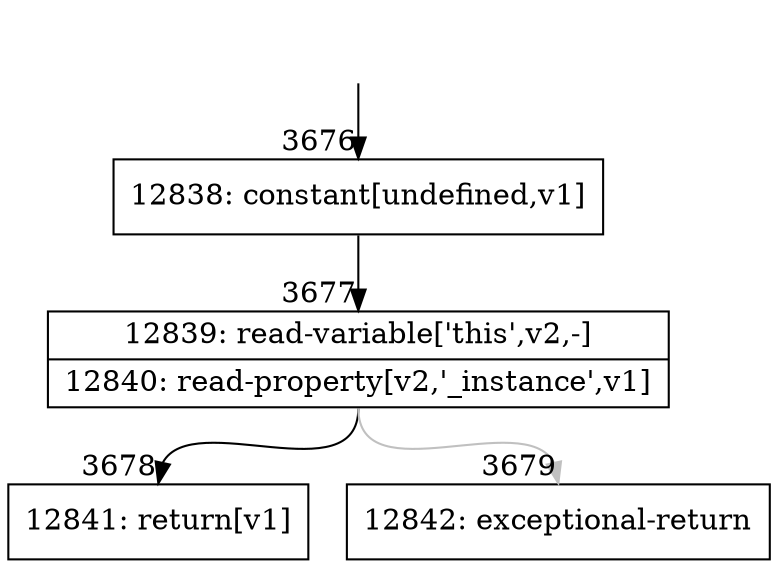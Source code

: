 digraph {
rankdir="TD"
BB_entry256[shape=none,label=""];
BB_entry256 -> BB3676 [tailport=s, headport=n, headlabel="    3676"]
BB3676 [shape=record label="{12838: constant[undefined,v1]}" ] 
BB3676 -> BB3677 [tailport=s, headport=n, headlabel="      3677"]
BB3677 [shape=record label="{12839: read-variable['this',v2,-]|12840: read-property[v2,'_instance',v1]}" ] 
BB3677 -> BB3678 [tailport=s, headport=n, headlabel="      3678"]
BB3677 -> BB3679 [tailport=s, headport=n, color=gray, headlabel="      3679"]
BB3678 [shape=record label="{12841: return[v1]}" ] 
BB3679 [shape=record label="{12842: exceptional-return}" ] 
//#$~ 7071
}
